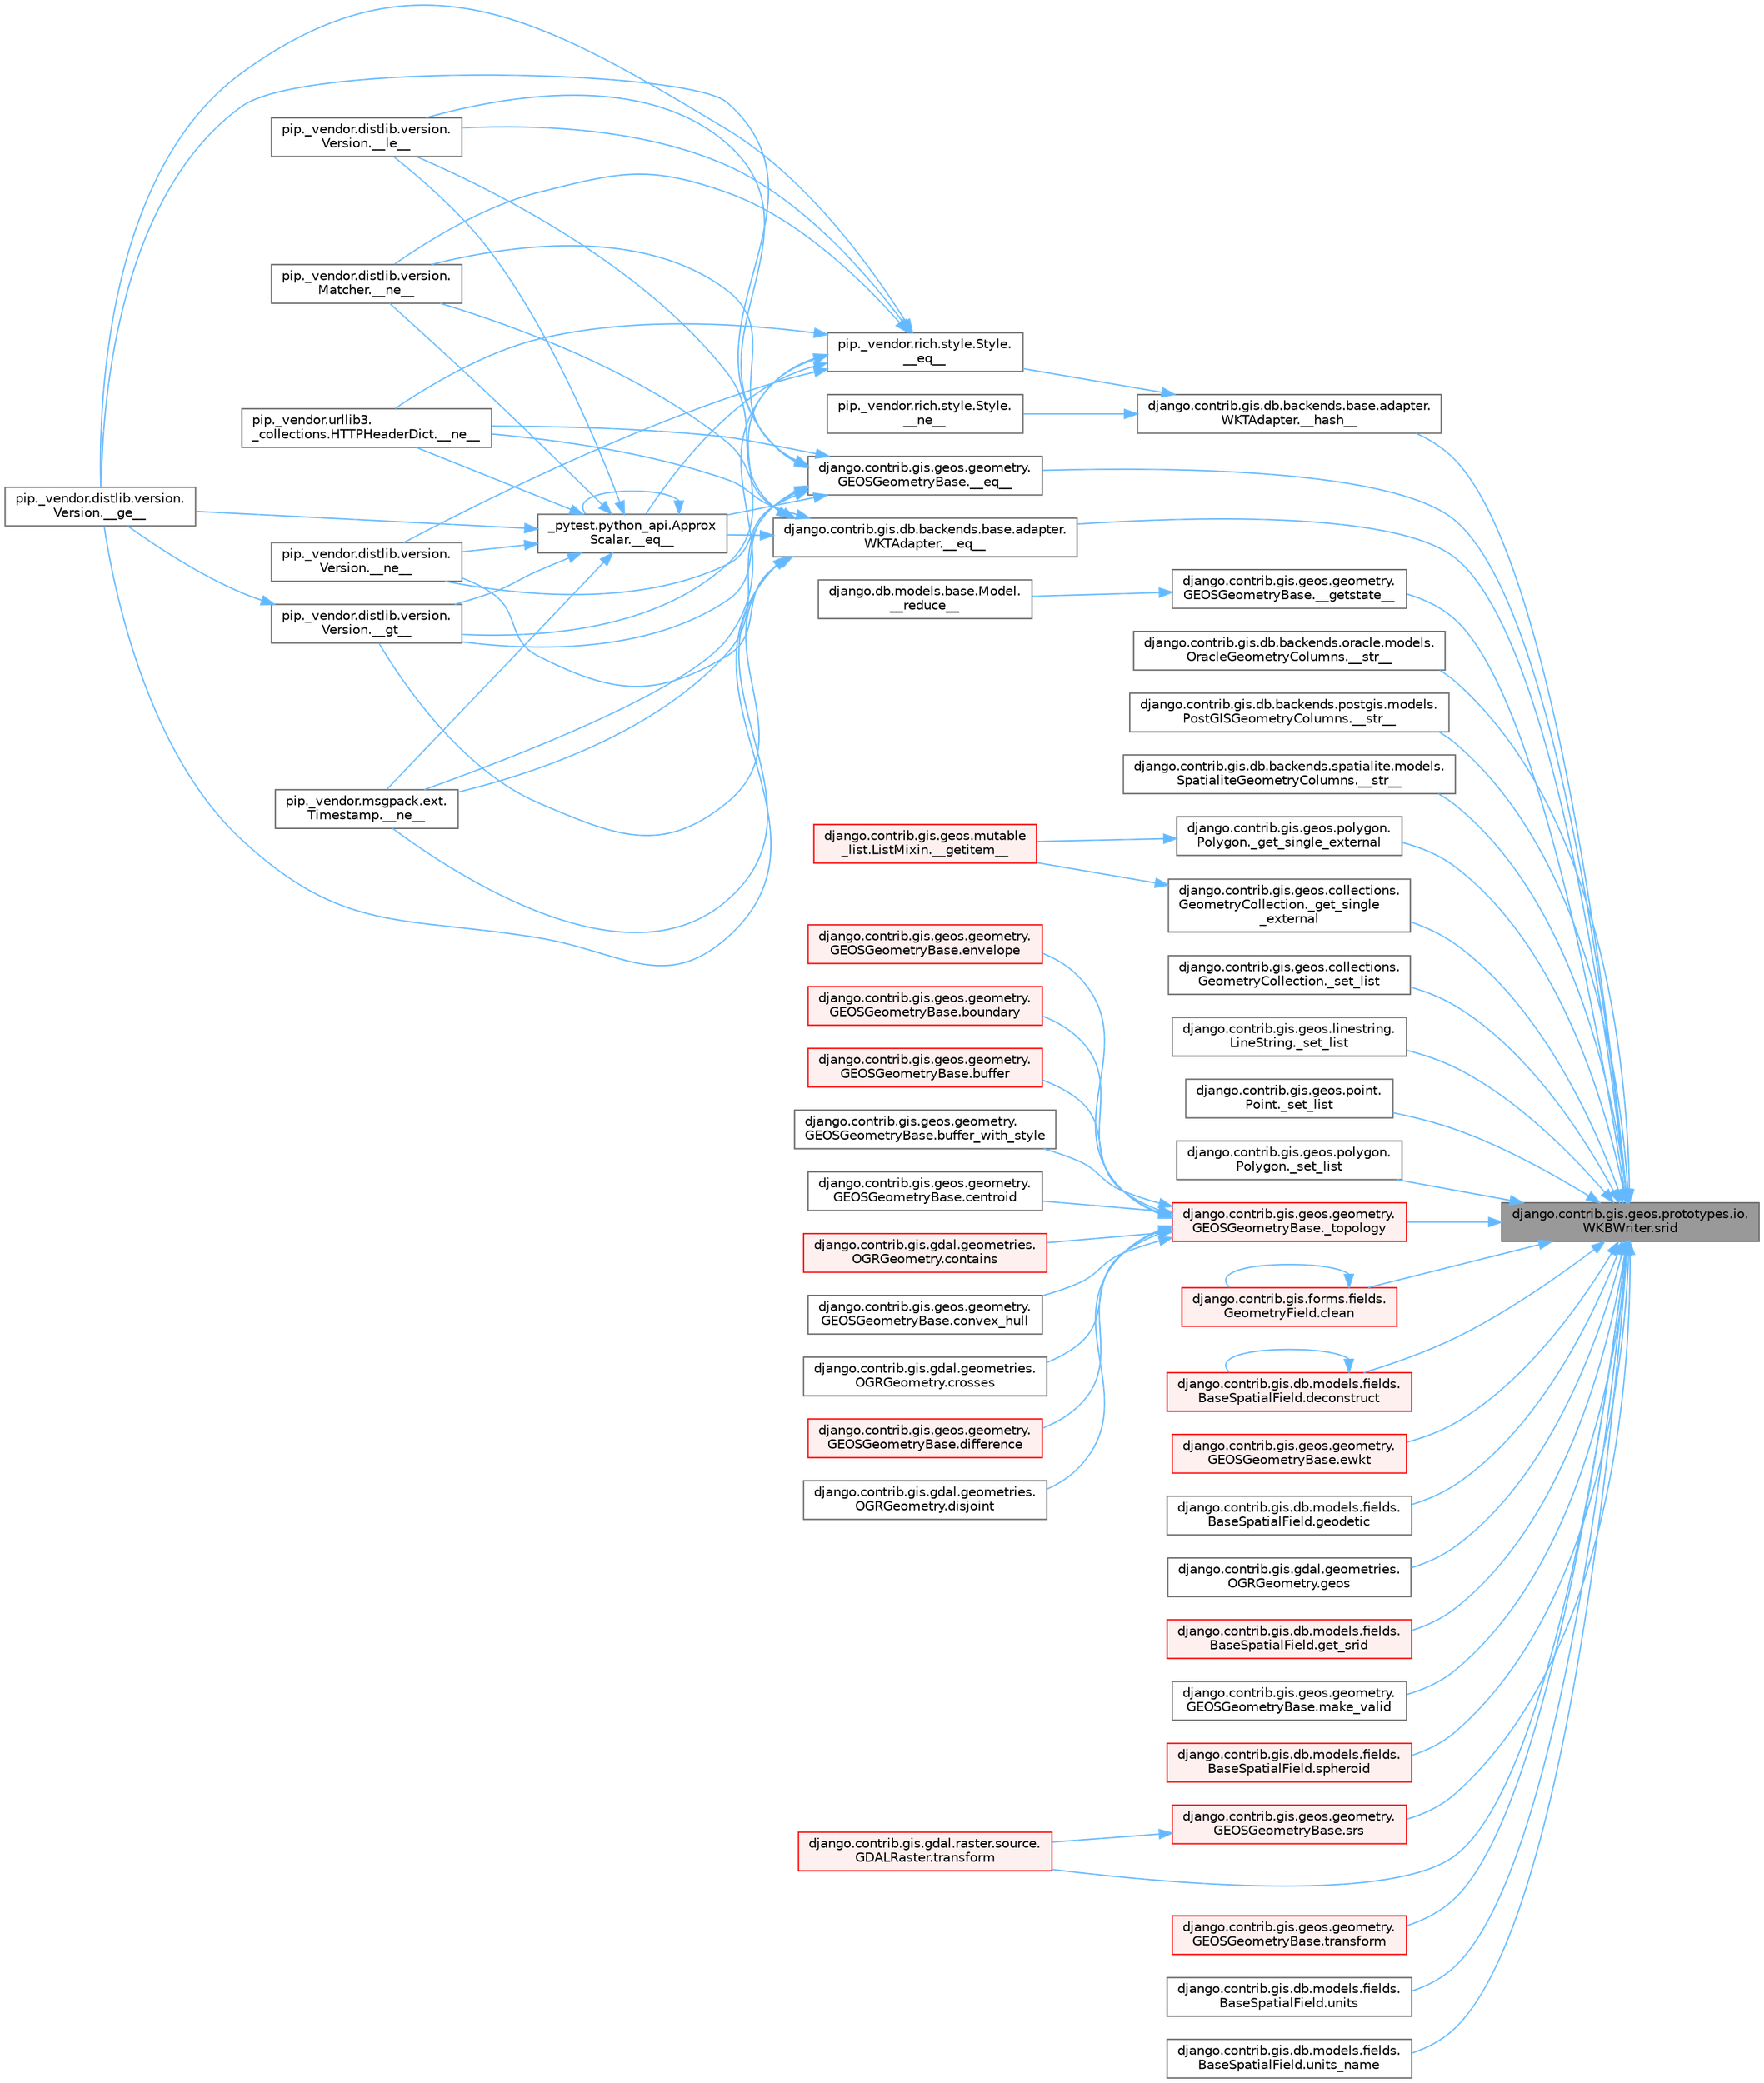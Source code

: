 digraph "django.contrib.gis.geos.prototypes.io.WKBWriter.srid"
{
 // LATEX_PDF_SIZE
  bgcolor="transparent";
  edge [fontname=Helvetica,fontsize=10,labelfontname=Helvetica,labelfontsize=10];
  node [fontname=Helvetica,fontsize=10,shape=box,height=0.2,width=0.4];
  rankdir="RL";
  Node1 [id="Node000001",label="django.contrib.gis.geos.prototypes.io.\lWKBWriter.srid",height=0.2,width=0.4,color="gray40", fillcolor="grey60", style="filled", fontcolor="black",tooltip=" "];
  Node1 -> Node2 [id="edge1_Node000001_Node000002",dir="back",color="steelblue1",style="solid",tooltip=" "];
  Node2 [id="Node000002",label="django.contrib.gis.db.backends.base.adapter.\lWKTAdapter.__eq__",height=0.2,width=0.4,color="grey40", fillcolor="white", style="filled",URL="$classdjango_1_1contrib_1_1gis_1_1db_1_1backends_1_1base_1_1adapter_1_1_w_k_t_adapter.html#a958651e3f4137a4dc91fd851b17e578b",tooltip=" "];
  Node2 -> Node3 [id="edge2_Node000002_Node000003",dir="back",color="steelblue1",style="solid",tooltip=" "];
  Node3 [id="Node000003",label="_pytest.python_api.Approx\lScalar.__eq__",height=0.2,width=0.4,color="grey40", fillcolor="white", style="filled",URL="$class__pytest_1_1python__api_1_1_approx_scalar.html#af4601ee4ca7409927f88c83ebfc3d923",tooltip=" "];
  Node3 -> Node3 [id="edge3_Node000003_Node000003",dir="back",color="steelblue1",style="solid",tooltip=" "];
  Node3 -> Node4 [id="edge4_Node000003_Node000004",dir="back",color="steelblue1",style="solid",tooltip=" "];
  Node4 [id="Node000004",label="pip._vendor.distlib.version.\lVersion.__ge__",height=0.2,width=0.4,color="grey40", fillcolor="white", style="filled",URL="$classpip_1_1__vendor_1_1distlib_1_1version_1_1_version.html#aa6b7b889cebc687ddb5ed9040d01b1ec",tooltip=" "];
  Node3 -> Node5 [id="edge5_Node000003_Node000005",dir="back",color="steelblue1",style="solid",tooltip=" "];
  Node5 [id="Node000005",label="pip._vendor.distlib.version.\lVersion.__gt__",height=0.2,width=0.4,color="grey40", fillcolor="white", style="filled",URL="$classpip_1_1__vendor_1_1distlib_1_1version_1_1_version.html#a51cf0c8da1bb6829173ff6861b10cb5f",tooltip=" "];
  Node5 -> Node4 [id="edge6_Node000005_Node000004",dir="back",color="steelblue1",style="solid",tooltip=" "];
  Node3 -> Node6 [id="edge7_Node000003_Node000006",dir="back",color="steelblue1",style="solid",tooltip=" "];
  Node6 [id="Node000006",label="pip._vendor.distlib.version.\lVersion.__le__",height=0.2,width=0.4,color="grey40", fillcolor="white", style="filled",URL="$classpip_1_1__vendor_1_1distlib_1_1version_1_1_version.html#ae5e2c5d9b76377e286fcf92a382cbb8b",tooltip=" "];
  Node3 -> Node7 [id="edge8_Node000003_Node000007",dir="back",color="steelblue1",style="solid",tooltip=" "];
  Node7 [id="Node000007",label="pip._vendor.distlib.version.\lMatcher.__ne__",height=0.2,width=0.4,color="grey40", fillcolor="white", style="filled",URL="$classpip_1_1__vendor_1_1distlib_1_1version_1_1_matcher.html#a24f8f8a4686bff3018fee5d22f4e02f1",tooltip=" "];
  Node3 -> Node8 [id="edge9_Node000003_Node000008",dir="back",color="steelblue1",style="solid",tooltip=" "];
  Node8 [id="Node000008",label="pip._vendor.distlib.version.\lVersion.__ne__",height=0.2,width=0.4,color="grey40", fillcolor="white", style="filled",URL="$classpip_1_1__vendor_1_1distlib_1_1version_1_1_version.html#aea3cdf6db007318ab1a2e8d144e2a4a1",tooltip=" "];
  Node3 -> Node9 [id="edge10_Node000003_Node000009",dir="back",color="steelblue1",style="solid",tooltip=" "];
  Node9 [id="Node000009",label="pip._vendor.msgpack.ext.\lTimestamp.__ne__",height=0.2,width=0.4,color="grey40", fillcolor="white", style="filled",URL="$classpip_1_1__vendor_1_1msgpack_1_1ext_1_1_timestamp.html#ac38b8cada8075f7a1133b06bc99b2317",tooltip=" "];
  Node3 -> Node10 [id="edge11_Node000003_Node000010",dir="back",color="steelblue1",style="solid",tooltip=" "];
  Node10 [id="Node000010",label="pip._vendor.urllib3.\l_collections.HTTPHeaderDict.__ne__",height=0.2,width=0.4,color="grey40", fillcolor="white", style="filled",URL="$classpip_1_1__vendor_1_1urllib3_1_1__collections_1_1_h_t_t_p_header_dict.html#aa7766a9499d33160a1258e140e35a806",tooltip=" "];
  Node2 -> Node4 [id="edge12_Node000002_Node000004",dir="back",color="steelblue1",style="solid",tooltip=" "];
  Node2 -> Node5 [id="edge13_Node000002_Node000005",dir="back",color="steelblue1",style="solid",tooltip=" "];
  Node2 -> Node6 [id="edge14_Node000002_Node000006",dir="back",color="steelblue1",style="solid",tooltip=" "];
  Node2 -> Node7 [id="edge15_Node000002_Node000007",dir="back",color="steelblue1",style="solid",tooltip=" "];
  Node2 -> Node8 [id="edge16_Node000002_Node000008",dir="back",color="steelblue1",style="solid",tooltip=" "];
  Node2 -> Node9 [id="edge17_Node000002_Node000009",dir="back",color="steelblue1",style="solid",tooltip=" "];
  Node2 -> Node10 [id="edge18_Node000002_Node000010",dir="back",color="steelblue1",style="solid",tooltip=" "];
  Node1 -> Node11 [id="edge19_Node000001_Node000011",dir="back",color="steelblue1",style="solid",tooltip=" "];
  Node11 [id="Node000011",label="django.contrib.gis.geos.geometry.\lGEOSGeometryBase.__eq__",height=0.2,width=0.4,color="grey40", fillcolor="white", style="filled",URL="$classdjango_1_1contrib_1_1gis_1_1geos_1_1geometry_1_1_g_e_o_s_geometry_base.html#a222884fc53cb081eec63e4ef6bfb60db",tooltip=" "];
  Node11 -> Node3 [id="edge20_Node000011_Node000003",dir="back",color="steelblue1",style="solid",tooltip=" "];
  Node11 -> Node4 [id="edge21_Node000011_Node000004",dir="back",color="steelblue1",style="solid",tooltip=" "];
  Node11 -> Node5 [id="edge22_Node000011_Node000005",dir="back",color="steelblue1",style="solid",tooltip=" "];
  Node11 -> Node6 [id="edge23_Node000011_Node000006",dir="back",color="steelblue1",style="solid",tooltip=" "];
  Node11 -> Node7 [id="edge24_Node000011_Node000007",dir="back",color="steelblue1",style="solid",tooltip=" "];
  Node11 -> Node8 [id="edge25_Node000011_Node000008",dir="back",color="steelblue1",style="solid",tooltip=" "];
  Node11 -> Node9 [id="edge26_Node000011_Node000009",dir="back",color="steelblue1",style="solid",tooltip=" "];
  Node11 -> Node10 [id="edge27_Node000011_Node000010",dir="back",color="steelblue1",style="solid",tooltip=" "];
  Node1 -> Node12 [id="edge28_Node000001_Node000012",dir="back",color="steelblue1",style="solid",tooltip=" "];
  Node12 [id="Node000012",label="django.contrib.gis.geos.geometry.\lGEOSGeometryBase.__getstate__",height=0.2,width=0.4,color="grey40", fillcolor="white", style="filled",URL="$classdjango_1_1contrib_1_1gis_1_1geos_1_1geometry_1_1_g_e_o_s_geometry_base.html#a508ee240e4bb1fe73a85de67c515fcbf",tooltip=" "];
  Node12 -> Node13 [id="edge29_Node000012_Node000013",dir="back",color="steelblue1",style="solid",tooltip=" "];
  Node13 [id="Node000013",label="django.db.models.base.Model.\l__reduce__",height=0.2,width=0.4,color="grey40", fillcolor="white", style="filled",URL="$classdjango_1_1db_1_1models_1_1base_1_1_model.html#a3a79ef9c3e5da2fa6380eb9f57a24f23",tooltip=" "];
  Node1 -> Node14 [id="edge30_Node000001_Node000014",dir="back",color="steelblue1",style="solid",tooltip=" "];
  Node14 [id="Node000014",label="django.contrib.gis.db.backends.base.adapter.\lWKTAdapter.__hash__",height=0.2,width=0.4,color="grey40", fillcolor="white", style="filled",URL="$classdjango_1_1contrib_1_1gis_1_1db_1_1backends_1_1base_1_1adapter_1_1_w_k_t_adapter.html#ac018ce767fcf35508ada5b7bc8b69173",tooltip=" "];
  Node14 -> Node15 [id="edge31_Node000014_Node000015",dir="back",color="steelblue1",style="solid",tooltip=" "];
  Node15 [id="Node000015",label="pip._vendor.rich.style.Style.\l__eq__",height=0.2,width=0.4,color="grey40", fillcolor="white", style="filled",URL="$classpip_1_1__vendor_1_1rich_1_1style_1_1_style.html#aa1040cd22d3171dc8ac3f0ce31653284",tooltip=" "];
  Node15 -> Node3 [id="edge32_Node000015_Node000003",dir="back",color="steelblue1",style="solid",tooltip=" "];
  Node15 -> Node4 [id="edge33_Node000015_Node000004",dir="back",color="steelblue1",style="solid",tooltip=" "];
  Node15 -> Node5 [id="edge34_Node000015_Node000005",dir="back",color="steelblue1",style="solid",tooltip=" "];
  Node15 -> Node6 [id="edge35_Node000015_Node000006",dir="back",color="steelblue1",style="solid",tooltip=" "];
  Node15 -> Node7 [id="edge36_Node000015_Node000007",dir="back",color="steelblue1",style="solid",tooltip=" "];
  Node15 -> Node8 [id="edge37_Node000015_Node000008",dir="back",color="steelblue1",style="solid",tooltip=" "];
  Node15 -> Node9 [id="edge38_Node000015_Node000009",dir="back",color="steelblue1",style="solid",tooltip=" "];
  Node15 -> Node10 [id="edge39_Node000015_Node000010",dir="back",color="steelblue1",style="solid",tooltip=" "];
  Node14 -> Node16 [id="edge40_Node000014_Node000016",dir="back",color="steelblue1",style="solid",tooltip=" "];
  Node16 [id="Node000016",label="pip._vendor.rich.style.Style.\l__ne__",height=0.2,width=0.4,color="grey40", fillcolor="white", style="filled",URL="$classpip_1_1__vendor_1_1rich_1_1style_1_1_style.html#a97595d869459e2d619505c87c0b9fe81",tooltip=" "];
  Node1 -> Node17 [id="edge41_Node000001_Node000017",dir="back",color="steelblue1",style="solid",tooltip=" "];
  Node17 [id="Node000017",label="django.contrib.gis.db.backends.oracle.models.\lOracleGeometryColumns.__str__",height=0.2,width=0.4,color="grey40", fillcolor="white", style="filled",URL="$classdjango_1_1contrib_1_1gis_1_1db_1_1backends_1_1oracle_1_1models_1_1_oracle_geometry_columns.html#af5aae2c898a35c525ec8908bec7fb663",tooltip=" "];
  Node1 -> Node18 [id="edge42_Node000001_Node000018",dir="back",color="steelblue1",style="solid",tooltip=" "];
  Node18 [id="Node000018",label="django.contrib.gis.db.backends.postgis.models.\lPostGISGeometryColumns.__str__",height=0.2,width=0.4,color="grey40", fillcolor="white", style="filled",URL="$classdjango_1_1contrib_1_1gis_1_1db_1_1backends_1_1postgis_1_1models_1_1_post_g_i_s_geometry_columns.html#a2cd2f362c086d30abce3f454e4f88113",tooltip=" "];
  Node1 -> Node19 [id="edge43_Node000001_Node000019",dir="back",color="steelblue1",style="solid",tooltip=" "];
  Node19 [id="Node000019",label="django.contrib.gis.db.backends.spatialite.models.\lSpatialiteGeometryColumns.__str__",height=0.2,width=0.4,color="grey40", fillcolor="white", style="filled",URL="$classdjango_1_1contrib_1_1gis_1_1db_1_1backends_1_1spatialite_1_1models_1_1_spatialite_geometry_columns.html#af36d91a5b4863762ac4666865a70888e",tooltip=" "];
  Node1 -> Node20 [id="edge44_Node000001_Node000020",dir="back",color="steelblue1",style="solid",tooltip=" "];
  Node20 [id="Node000020",label="django.contrib.gis.geos.collections.\lGeometryCollection._get_single\l_external",height=0.2,width=0.4,color="grey40", fillcolor="white", style="filled",URL="$classdjango_1_1contrib_1_1gis_1_1geos_1_1collections_1_1_geometry_collection.html#ae33828ceeda65fd351a639423b323770",tooltip=" "];
  Node20 -> Node21 [id="edge45_Node000020_Node000021",dir="back",color="steelblue1",style="solid",tooltip=" "];
  Node21 [id="Node000021",label="django.contrib.gis.geos.mutable\l_list.ListMixin.__getitem__",height=0.2,width=0.4,color="red", fillcolor="#FFF0F0", style="filled",URL="$classdjango_1_1contrib_1_1gis_1_1geos_1_1mutable__list_1_1_list_mixin.html#aa11905c503bdc6e58d436e164ad45950",tooltip=" "];
  Node1 -> Node3187 [id="edge46_Node000001_Node003187",dir="back",color="steelblue1",style="solid",tooltip=" "];
  Node3187 [id="Node003187",label="django.contrib.gis.geos.polygon.\lPolygon._get_single_external",height=0.2,width=0.4,color="grey40", fillcolor="white", style="filled",URL="$classdjango_1_1contrib_1_1gis_1_1geos_1_1polygon_1_1_polygon.html#a797e60972e5bd45c03cce22f36735a56",tooltip=" "];
  Node3187 -> Node21 [id="edge47_Node003187_Node000021",dir="back",color="steelblue1",style="solid",tooltip=" "];
  Node1 -> Node3188 [id="edge48_Node000001_Node003188",dir="back",color="steelblue1",style="solid",tooltip=" "];
  Node3188 [id="Node003188",label="django.contrib.gis.geos.collections.\lGeometryCollection._set_list",height=0.2,width=0.4,color="grey40", fillcolor="white", style="filled",URL="$classdjango_1_1contrib_1_1gis_1_1geos_1_1collections_1_1_geometry_collection.html#a71225f338b8e3bc5bfbd8de3f1a8d4e3",tooltip=" "];
  Node1 -> Node3189 [id="edge49_Node000001_Node003189",dir="back",color="steelblue1",style="solid",tooltip=" "];
  Node3189 [id="Node003189",label="django.contrib.gis.geos.linestring.\lLineString._set_list",height=0.2,width=0.4,color="grey40", fillcolor="white", style="filled",URL="$classdjango_1_1contrib_1_1gis_1_1geos_1_1linestring_1_1_line_string.html#a934f3d08056b9017aed94fd173d99b5f",tooltip=" "];
  Node1 -> Node3190 [id="edge50_Node000001_Node003190",dir="back",color="steelblue1",style="solid",tooltip=" "];
  Node3190 [id="Node003190",label="django.contrib.gis.geos.point.\lPoint._set_list",height=0.2,width=0.4,color="grey40", fillcolor="white", style="filled",URL="$classdjango_1_1contrib_1_1gis_1_1geos_1_1point_1_1_point.html#a1c24b699613373bc83953c9c53127acb",tooltip=" "];
  Node1 -> Node3191 [id="edge51_Node000001_Node003191",dir="back",color="steelblue1",style="solid",tooltip=" "];
  Node3191 [id="Node003191",label="django.contrib.gis.geos.polygon.\lPolygon._set_list",height=0.2,width=0.4,color="grey40", fillcolor="white", style="filled",URL="$classdjango_1_1contrib_1_1gis_1_1geos_1_1polygon_1_1_polygon.html#a31fd9744f073cc097c9f5f455541e2ac",tooltip=" "];
  Node1 -> Node3192 [id="edge52_Node000001_Node003192",dir="back",color="steelblue1",style="solid",tooltip=" "];
  Node3192 [id="Node003192",label="django.contrib.gis.geos.geometry.\lGEOSGeometryBase._topology",height=0.2,width=0.4,color="red", fillcolor="#FFF0F0", style="filled",URL="$classdjango_1_1contrib_1_1gis_1_1geos_1_1geometry_1_1_g_e_o_s_geometry_base.html#a57f10e6abc75e8c1a9b857a57c4cca2e",tooltip=" "];
  Node3192 -> Node3193 [id="edge53_Node003192_Node003193",dir="back",color="steelblue1",style="solid",tooltip=" "];
  Node3193 [id="Node003193",label="django.contrib.gis.geos.geometry.\lGEOSGeometryBase.boundary",height=0.2,width=0.4,color="red", fillcolor="#FFF0F0", style="filled",URL="$classdjango_1_1contrib_1_1gis_1_1geos_1_1geometry_1_1_g_e_o_s_geometry_base.html#afc15d96ca968dc323d92be86d20c0fee",tooltip=" "];
  Node3192 -> Node3194 [id="edge54_Node003192_Node003194",dir="back",color="steelblue1",style="solid",tooltip=" "];
  Node3194 [id="Node003194",label="django.contrib.gis.geos.geometry.\lGEOSGeometryBase.buffer",height=0.2,width=0.4,color="red", fillcolor="#FFF0F0", style="filled",URL="$classdjango_1_1contrib_1_1gis_1_1geos_1_1geometry_1_1_g_e_o_s_geometry_base.html#a42422422c1d89880282b209dacbdf53e",tooltip=" "];
  Node3192 -> Node3197 [id="edge55_Node003192_Node003197",dir="back",color="steelblue1",style="solid",tooltip=" "];
  Node3197 [id="Node003197",label="django.contrib.gis.geos.geometry.\lGEOSGeometryBase.buffer_with_style",height=0.2,width=0.4,color="grey40", fillcolor="white", style="filled",URL="$classdjango_1_1contrib_1_1gis_1_1geos_1_1geometry_1_1_g_e_o_s_geometry_base.html#a814a744a27740565bd9f994205711fcb",tooltip=" "];
  Node3192 -> Node3198 [id="edge56_Node003192_Node003198",dir="back",color="steelblue1",style="solid",tooltip=" "];
  Node3198 [id="Node003198",label="django.contrib.gis.geos.geometry.\lGEOSGeometryBase.centroid",height=0.2,width=0.4,color="grey40", fillcolor="white", style="filled",URL="$classdjango_1_1contrib_1_1gis_1_1geos_1_1geometry_1_1_g_e_o_s_geometry_base.html#aaf04def50915d2171df1471b89894e87",tooltip=" "];
  Node3192 -> Node3199 [id="edge57_Node003192_Node003199",dir="back",color="steelblue1",style="solid",tooltip=" "];
  Node3199 [id="Node003199",label="django.contrib.gis.gdal.geometries.\lOGRGeometry.contains",height=0.2,width=0.4,color="red", fillcolor="#FFF0F0", style="filled",URL="$classdjango_1_1contrib_1_1gis_1_1gdal_1_1geometries_1_1_o_g_r_geometry.html#ac4763e72bc3be798ebe272edf5a2111b",tooltip=" "];
  Node3192 -> Node3200 [id="edge58_Node003192_Node003200",dir="back",color="steelblue1",style="solid",tooltip=" "];
  Node3200 [id="Node003200",label="django.contrib.gis.geos.geometry.\lGEOSGeometryBase.convex_hull",height=0.2,width=0.4,color="grey40", fillcolor="white", style="filled",URL="$classdjango_1_1contrib_1_1gis_1_1geos_1_1geometry_1_1_g_e_o_s_geometry_base.html#accae510d3989770d7b71e2fbbfb4fcab",tooltip=" "];
  Node3192 -> Node3201 [id="edge59_Node003192_Node003201",dir="back",color="steelblue1",style="solid",tooltip=" "];
  Node3201 [id="Node003201",label="django.contrib.gis.gdal.geometries.\lOGRGeometry.crosses",height=0.2,width=0.4,color="grey40", fillcolor="white", style="filled",URL="$classdjango_1_1contrib_1_1gis_1_1gdal_1_1geometries_1_1_o_g_r_geometry.html#ac092a2ee06ad06acc4fd514d38281af0",tooltip=" "];
  Node3192 -> Node3202 [id="edge60_Node003192_Node003202",dir="back",color="steelblue1",style="solid",tooltip=" "];
  Node3202 [id="Node003202",label="django.contrib.gis.geos.geometry.\lGEOSGeometryBase.difference",height=0.2,width=0.4,color="red", fillcolor="#FFF0F0", style="filled",URL="$classdjango_1_1contrib_1_1gis_1_1geos_1_1geometry_1_1_g_e_o_s_geometry_base.html#aada481ec4a6a1f1ebe5777bcc5915784",tooltip=" "];
  Node3192 -> Node3205 [id="edge61_Node003192_Node003205",dir="back",color="steelblue1",style="solid",tooltip=" "];
  Node3205 [id="Node003205",label="django.contrib.gis.gdal.geometries.\lOGRGeometry.disjoint",height=0.2,width=0.4,color="grey40", fillcolor="white", style="filled",URL="$classdjango_1_1contrib_1_1gis_1_1gdal_1_1geometries_1_1_o_g_r_geometry.html#a285d470337dd8af6463fada2b21ed31f",tooltip=" "];
  Node3192 -> Node3206 [id="edge62_Node003192_Node003206",dir="back",color="steelblue1",style="solid",tooltip=" "];
  Node3206 [id="Node003206",label="django.contrib.gis.geos.geometry.\lGEOSGeometryBase.envelope",height=0.2,width=0.4,color="red", fillcolor="#FFF0F0", style="filled",URL="$classdjango_1_1contrib_1_1gis_1_1geos_1_1geometry_1_1_g_e_o_s_geometry_base.html#a5857e9c7c0580d266ea9838a2b5f0473",tooltip=" "];
  Node1 -> Node3230 [id="edge63_Node000001_Node003230",dir="back",color="steelblue1",style="solid",tooltip=" "];
  Node3230 [id="Node003230",label="django.contrib.gis.forms.fields.\lGeometryField.clean",height=0.2,width=0.4,color="red", fillcolor="#FFF0F0", style="filled",URL="$classdjango_1_1contrib_1_1gis_1_1forms_1_1fields_1_1_geometry_field.html#a63084801f88f56d55aed024be093f164",tooltip=" "];
  Node3230 -> Node3230 [id="edge64_Node003230_Node003230",dir="back",color="steelblue1",style="solid",tooltip=" "];
  Node1 -> Node3231 [id="edge65_Node000001_Node003231",dir="back",color="steelblue1",style="solid",tooltip=" "];
  Node3231 [id="Node003231",label="django.contrib.gis.db.models.fields.\lBaseSpatialField.deconstruct",height=0.2,width=0.4,color="red", fillcolor="#FFF0F0", style="filled",URL="$classdjango_1_1contrib_1_1gis_1_1db_1_1models_1_1fields_1_1_base_spatial_field.html#a058928b48dd79c1c550fe385a9b7d299",tooltip=" "];
  Node3231 -> Node3231 [id="edge66_Node003231_Node003231",dir="back",color="steelblue1",style="solid",tooltip=" "];
  Node1 -> Node3232 [id="edge67_Node000001_Node003232",dir="back",color="steelblue1",style="solid",tooltip=" "];
  Node3232 [id="Node003232",label="django.contrib.gis.geos.geometry.\lGEOSGeometryBase.ewkt",height=0.2,width=0.4,color="red", fillcolor="#FFF0F0", style="filled",URL="$classdjango_1_1contrib_1_1gis_1_1geos_1_1geometry_1_1_g_e_o_s_geometry_base.html#a19334c6bf00a270cbae460f5d288c440",tooltip=" "];
  Node1 -> Node3234 [id="edge68_Node000001_Node003234",dir="back",color="steelblue1",style="solid",tooltip=" "];
  Node3234 [id="Node003234",label="django.contrib.gis.db.models.fields.\lBaseSpatialField.geodetic",height=0.2,width=0.4,color="grey40", fillcolor="white", style="filled",URL="$classdjango_1_1contrib_1_1gis_1_1db_1_1models_1_1fields_1_1_base_spatial_field.html#adcb887746c737fee8abd83403d866f4f",tooltip=" "];
  Node1 -> Node3235 [id="edge69_Node000001_Node003235",dir="back",color="steelblue1",style="solid",tooltip=" "];
  Node3235 [id="Node003235",label="django.contrib.gis.gdal.geometries.\lOGRGeometry.geos",height=0.2,width=0.4,color="grey40", fillcolor="white", style="filled",URL="$classdjango_1_1contrib_1_1gis_1_1gdal_1_1geometries_1_1_o_g_r_geometry.html#aab7929a41203ad04ff57c8ba84b469ba",tooltip=" "];
  Node1 -> Node3236 [id="edge70_Node000001_Node003236",dir="back",color="steelblue1",style="solid",tooltip=" "];
  Node3236 [id="Node003236",label="django.contrib.gis.db.models.fields.\lBaseSpatialField.get_srid",height=0.2,width=0.4,color="red", fillcolor="#FFF0F0", style="filled",URL="$classdjango_1_1contrib_1_1gis_1_1db_1_1models_1_1fields_1_1_base_spatial_field.html#a4ebc1ea3fd5301347699aafd59c1b38d",tooltip=" "];
  Node1 -> Node3238 [id="edge71_Node000001_Node003238",dir="back",color="steelblue1",style="solid",tooltip=" "];
  Node3238 [id="Node003238",label="django.contrib.gis.geos.geometry.\lGEOSGeometryBase.make_valid",height=0.2,width=0.4,color="grey40", fillcolor="white", style="filled",URL="$classdjango_1_1contrib_1_1gis_1_1geos_1_1geometry_1_1_g_e_o_s_geometry_base.html#a9e2f42bdab520b1c292d88a03888b7c3",tooltip=" "];
  Node1 -> Node3239 [id="edge72_Node000001_Node003239",dir="back",color="steelblue1",style="solid",tooltip=" "];
  Node3239 [id="Node003239",label="django.contrib.gis.db.models.fields.\lBaseSpatialField.spheroid",height=0.2,width=0.4,color="red", fillcolor="#FFF0F0", style="filled",URL="$classdjango_1_1contrib_1_1gis_1_1db_1_1models_1_1fields_1_1_base_spatial_field.html#a9f21765f846fa72a69f8dace1437e683",tooltip=" "];
  Node1 -> Node3242 [id="edge73_Node000001_Node003242",dir="back",color="steelblue1",style="solid",tooltip=" "];
  Node3242 [id="Node003242",label="django.contrib.gis.geos.geometry.\lGEOSGeometryBase.srs",height=0.2,width=0.4,color="red", fillcolor="#FFF0F0", style="filled",URL="$classdjango_1_1contrib_1_1gis_1_1geos_1_1geometry_1_1_g_e_o_s_geometry_base.html#aa433953a244f84e09ce9775e6348c9ea",tooltip=" "];
  Node3242 -> Node696 [id="edge74_Node003242_Node000696",dir="back",color="steelblue1",style="solid",tooltip=" "];
  Node696 [id="Node000696",label="django.contrib.gis.gdal.raster.source.\lGDALRaster.transform",height=0.2,width=0.4,color="red", fillcolor="#FFF0F0", style="filled",URL="$classdjango_1_1contrib_1_1gis_1_1gdal_1_1raster_1_1source_1_1_g_d_a_l_raster.html#ac5283a9f9f3834181470dffd8dcddbd0",tooltip=" "];
  Node1 -> Node696 [id="edge75_Node000001_Node000696",dir="back",color="steelblue1",style="solid",tooltip=" "];
  Node1 -> Node697 [id="edge76_Node000001_Node000697",dir="back",color="steelblue1",style="solid",tooltip=" "];
  Node697 [id="Node000697",label="django.contrib.gis.geos.geometry.\lGEOSGeometryBase.transform",height=0.2,width=0.4,color="red", fillcolor="#FFF0F0", style="filled",URL="$classdjango_1_1contrib_1_1gis_1_1geos_1_1geometry_1_1_g_e_o_s_geometry_base.html#aeaa8ab6c866c4423240e0e096ffa8975",tooltip=" "];
  Node1 -> Node3269 [id="edge77_Node000001_Node003269",dir="back",color="steelblue1",style="solid",tooltip=" "];
  Node3269 [id="Node003269",label="django.contrib.gis.db.models.fields.\lBaseSpatialField.units",height=0.2,width=0.4,color="grey40", fillcolor="white", style="filled",URL="$classdjango_1_1contrib_1_1gis_1_1db_1_1models_1_1fields_1_1_base_spatial_field.html#af61b9c8bbcd709bf64736fa1af483ff3",tooltip=" "];
  Node1 -> Node3270 [id="edge78_Node000001_Node003270",dir="back",color="steelblue1",style="solid",tooltip=" "];
  Node3270 [id="Node003270",label="django.contrib.gis.db.models.fields.\lBaseSpatialField.units_name",height=0.2,width=0.4,color="grey40", fillcolor="white", style="filled",URL="$classdjango_1_1contrib_1_1gis_1_1db_1_1models_1_1fields_1_1_base_spatial_field.html#ac62d56d79e6b5cb82c09ae16c2ad2cf6",tooltip=" "];
}
